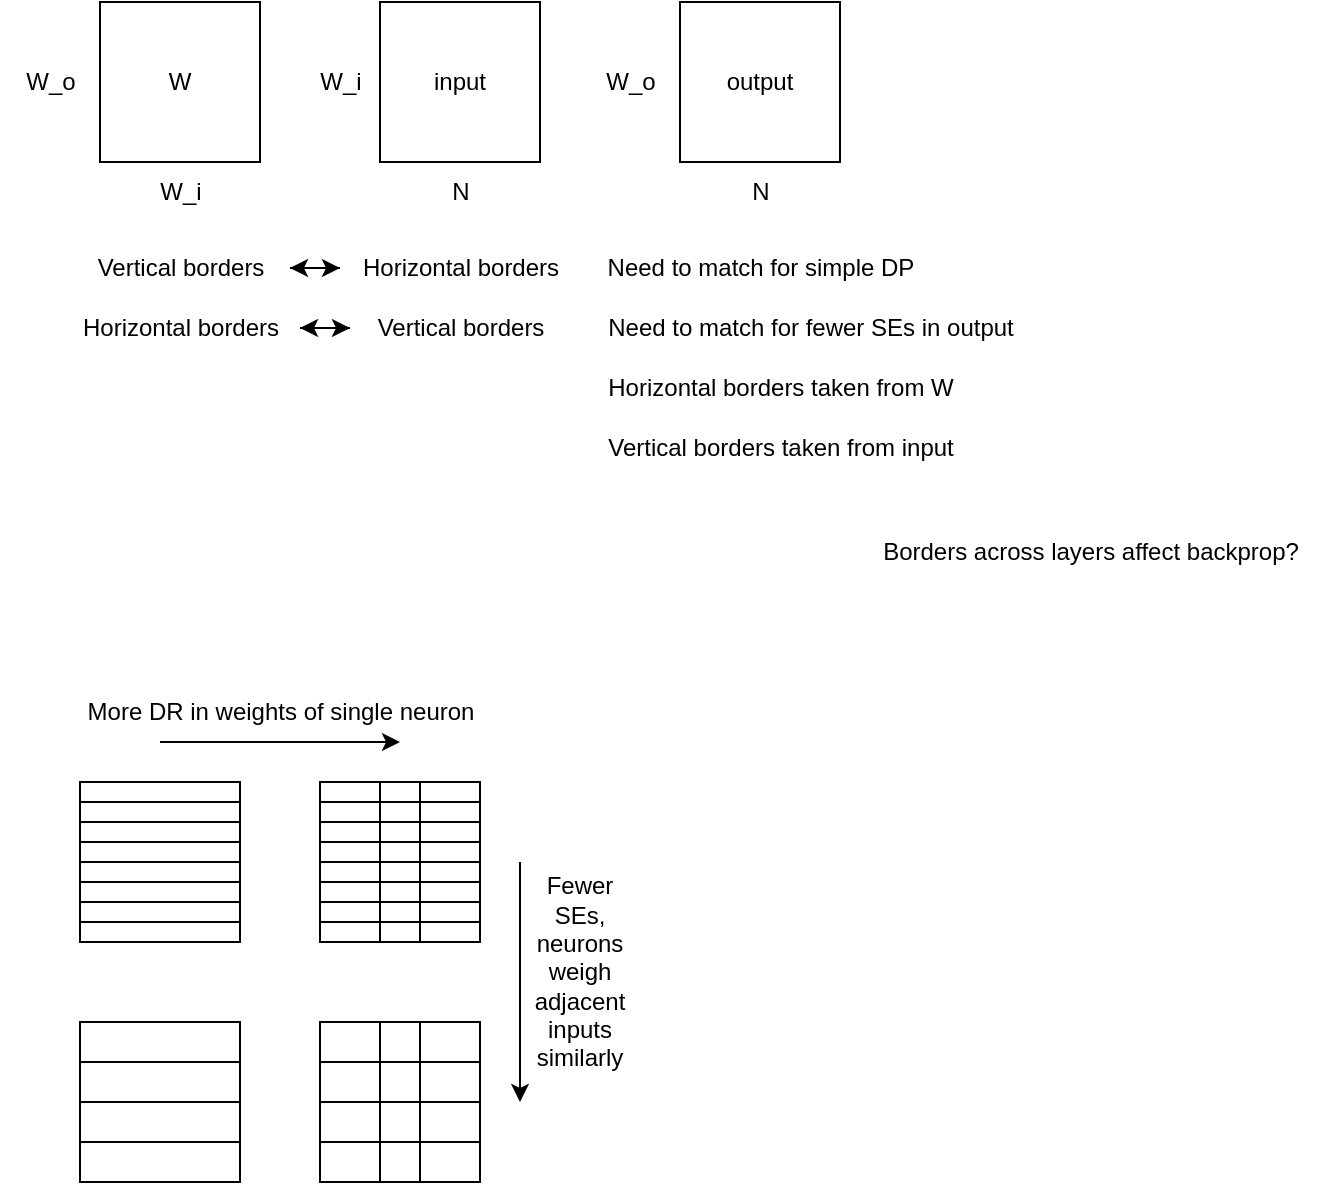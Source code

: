 <mxfile>
    <diagram name="Page-1" id="4QagB6MgCx6mayKKfFFE">
        <mxGraphModel dx="872" dy="520" grid="1" gridSize="10" guides="1" tooltips="1" connect="1" arrows="1" fold="1" page="1" pageScale="1" pageWidth="800" pageHeight="700" math="0" shadow="0">
            <root>
                <mxCell id="0"/>
                <mxCell id="1" parent="0"/>
                <mxCell id="V7shkLl5tG3_jyV3uyV8-2" value="W" style="whiteSpace=wrap;html=1;aspect=fixed;" parent="1" vertex="1">
                    <mxGeometry x="60" y="20" width="80" height="80" as="geometry"/>
                </mxCell>
                <mxCell id="V7shkLl5tG3_jyV3uyV8-3" value="input" style="whiteSpace=wrap;html=1;aspect=fixed;" parent="1" vertex="1">
                    <mxGeometry x="200" y="20" width="80" height="80" as="geometry"/>
                </mxCell>
                <mxCell id="V7shkLl5tG3_jyV3uyV8-4" value="W_i" style="text;html=1;align=center;verticalAlign=middle;resizable=0;points=[];autosize=1;strokeColor=none;fillColor=none;" parent="1" vertex="1">
                    <mxGeometry x="80" y="100" width="40" height="30" as="geometry"/>
                </mxCell>
                <mxCell id="V7shkLl5tG3_jyV3uyV8-5" value="W_o" style="text;html=1;align=center;verticalAlign=middle;resizable=0;points=[];autosize=1;strokeColor=none;fillColor=none;" parent="1" vertex="1">
                    <mxGeometry x="10" y="45" width="50" height="30" as="geometry"/>
                </mxCell>
                <mxCell id="V7shkLl5tG3_jyV3uyV8-6" value="W_i" style="text;html=1;align=center;verticalAlign=middle;resizable=0;points=[];autosize=1;strokeColor=none;fillColor=none;" parent="1" vertex="1">
                    <mxGeometry x="160" y="45" width="40" height="30" as="geometry"/>
                </mxCell>
                <mxCell id="V7shkLl5tG3_jyV3uyV8-7" value="N" style="text;html=1;align=center;verticalAlign=middle;resizable=0;points=[];autosize=1;strokeColor=none;fillColor=none;" parent="1" vertex="1">
                    <mxGeometry x="225" y="100" width="30" height="30" as="geometry"/>
                </mxCell>
                <mxCell id="V7shkLl5tG3_jyV3uyV8-14" style="edgeStyle=orthogonalEdgeStyle;rounded=0;orthogonalLoop=1;jettySize=auto;html=1;" parent="1" source="V7shkLl5tG3_jyV3uyV8-8" target="V7shkLl5tG3_jyV3uyV8-9" edge="1">
                    <mxGeometry relative="1" as="geometry"/>
                </mxCell>
                <mxCell id="V7shkLl5tG3_jyV3uyV8-8" value="Vertical borders" style="text;html=1;align=center;verticalAlign=middle;resizable=0;points=[];autosize=1;strokeColor=none;fillColor=none;" parent="1" vertex="1">
                    <mxGeometry x="45" y="138" width="110" height="30" as="geometry"/>
                </mxCell>
                <mxCell id="V7shkLl5tG3_jyV3uyV8-15" style="edgeStyle=orthogonalEdgeStyle;rounded=0;orthogonalLoop=1;jettySize=auto;html=1;" parent="1" source="V7shkLl5tG3_jyV3uyV8-9" target="V7shkLl5tG3_jyV3uyV8-8" edge="1">
                    <mxGeometry relative="1" as="geometry"/>
                </mxCell>
                <mxCell id="V7shkLl5tG3_jyV3uyV8-9" value="Horizontal borders" style="text;html=1;align=center;verticalAlign=middle;resizable=0;points=[];autosize=1;strokeColor=none;fillColor=none;" parent="1" vertex="1">
                    <mxGeometry x="180" y="138" width="120" height="30" as="geometry"/>
                </mxCell>
                <mxCell id="V7shkLl5tG3_jyV3uyV8-16" value="Need to match for simple DP" style="text;html=1;align=center;verticalAlign=middle;resizable=0;points=[];autosize=1;strokeColor=none;fillColor=none;" parent="1" vertex="1">
                    <mxGeometry x="300" y="138" width="180" height="30" as="geometry"/>
                </mxCell>
                <mxCell id="V7shkLl5tG3_jyV3uyV8-19" style="edgeStyle=orthogonalEdgeStyle;rounded=0;orthogonalLoop=1;jettySize=auto;html=1;" parent="1" source="V7shkLl5tG3_jyV3uyV8-17" target="V7shkLl5tG3_jyV3uyV8-18" edge="1">
                    <mxGeometry relative="1" as="geometry"/>
                </mxCell>
                <mxCell id="V7shkLl5tG3_jyV3uyV8-17" value="Horizontal borders" style="text;html=1;align=center;verticalAlign=middle;resizable=0;points=[];autosize=1;strokeColor=none;fillColor=none;" parent="1" vertex="1">
                    <mxGeometry x="40" y="168" width="120" height="30" as="geometry"/>
                </mxCell>
                <mxCell id="V7shkLl5tG3_jyV3uyV8-20" style="edgeStyle=orthogonalEdgeStyle;rounded=0;orthogonalLoop=1;jettySize=auto;html=1;" parent="1" source="V7shkLl5tG3_jyV3uyV8-18" target="V7shkLl5tG3_jyV3uyV8-17" edge="1">
                    <mxGeometry relative="1" as="geometry"/>
                </mxCell>
                <mxCell id="V7shkLl5tG3_jyV3uyV8-18" value="Vertical borders" style="text;html=1;align=center;verticalAlign=middle;resizable=0;points=[];autosize=1;strokeColor=none;fillColor=none;" parent="1" vertex="1">
                    <mxGeometry x="185" y="168" width="110" height="30" as="geometry"/>
                </mxCell>
                <mxCell id="V7shkLl5tG3_jyV3uyV8-21" value="Need to match for fewer SEs in output" style="text;html=1;align=center;verticalAlign=middle;resizable=0;points=[];autosize=1;strokeColor=none;fillColor=none;" parent="1" vertex="1">
                    <mxGeometry x="300" y="168" width="230" height="30" as="geometry"/>
                </mxCell>
                <mxCell id="V7shkLl5tG3_jyV3uyV8-22" value="output" style="whiteSpace=wrap;html=1;aspect=fixed;" parent="1" vertex="1">
                    <mxGeometry x="350" y="20" width="80" height="80" as="geometry"/>
                </mxCell>
                <mxCell id="V7shkLl5tG3_jyV3uyV8-23" value="W_o" style="text;html=1;align=center;verticalAlign=middle;resizable=0;points=[];autosize=1;strokeColor=none;fillColor=none;" parent="1" vertex="1">
                    <mxGeometry x="300" y="45" width="50" height="30" as="geometry"/>
                </mxCell>
                <mxCell id="V7shkLl5tG3_jyV3uyV8-24" value="N" style="text;html=1;align=center;verticalAlign=middle;resizable=0;points=[];autosize=1;strokeColor=none;fillColor=none;" parent="1" vertex="1">
                    <mxGeometry x="375" y="100" width="30" height="30" as="geometry"/>
                </mxCell>
                <mxCell id="V7shkLl5tG3_jyV3uyV8-25" value="" style="whiteSpace=wrap;html=1;aspect=fixed;" parent="1" vertex="1">
                    <mxGeometry x="50" y="410" width="80" height="80" as="geometry"/>
                </mxCell>
                <mxCell id="V7shkLl5tG3_jyV3uyV8-26" value="" style="rounded=0;whiteSpace=wrap;html=1;" parent="1" vertex="1">
                    <mxGeometry x="50" y="410" width="80" height="10" as="geometry"/>
                </mxCell>
                <mxCell id="V7shkLl5tG3_jyV3uyV8-27" value="" style="rounded=0;whiteSpace=wrap;html=1;" parent="1" vertex="1">
                    <mxGeometry x="50" y="420" width="80" height="10" as="geometry"/>
                </mxCell>
                <mxCell id="V7shkLl5tG3_jyV3uyV8-28" value="" style="rounded=0;whiteSpace=wrap;html=1;" parent="1" vertex="1">
                    <mxGeometry x="50" y="430" width="80" height="10" as="geometry"/>
                </mxCell>
                <mxCell id="V7shkLl5tG3_jyV3uyV8-29" value="" style="rounded=0;whiteSpace=wrap;html=1;" parent="1" vertex="1">
                    <mxGeometry x="50" y="440" width="80" height="10" as="geometry"/>
                </mxCell>
                <mxCell id="V7shkLl5tG3_jyV3uyV8-30" value="" style="rounded=0;whiteSpace=wrap;html=1;" parent="1" vertex="1">
                    <mxGeometry x="50" y="470" width="80" height="10" as="geometry"/>
                </mxCell>
                <mxCell id="V7shkLl5tG3_jyV3uyV8-31" value="" style="rounded=0;whiteSpace=wrap;html=1;" parent="1" vertex="1">
                    <mxGeometry x="50" y="480" width="80" height="10" as="geometry"/>
                </mxCell>
                <mxCell id="V7shkLl5tG3_jyV3uyV8-32" value="" style="rounded=0;whiteSpace=wrap;html=1;" parent="1" vertex="1">
                    <mxGeometry x="50" y="450" width="80" height="10" as="geometry"/>
                </mxCell>
                <mxCell id="V7shkLl5tG3_jyV3uyV8-33" value="" style="rounded=0;whiteSpace=wrap;html=1;" parent="1" vertex="1">
                    <mxGeometry x="50" y="460" width="80" height="10" as="geometry"/>
                </mxCell>
                <mxCell id="V7shkLl5tG3_jyV3uyV8-34" value="" style="whiteSpace=wrap;html=1;aspect=fixed;" parent="1" vertex="1">
                    <mxGeometry x="170" y="410" width="80" height="80" as="geometry"/>
                </mxCell>
                <mxCell id="V7shkLl5tG3_jyV3uyV8-35" value="" style="rounded=0;whiteSpace=wrap;html=1;" parent="1" vertex="1">
                    <mxGeometry x="170" y="410" width="80" height="10" as="geometry"/>
                </mxCell>
                <mxCell id="V7shkLl5tG3_jyV3uyV8-36" value="" style="rounded=0;whiteSpace=wrap;html=1;" parent="1" vertex="1">
                    <mxGeometry x="170" y="420" width="80" height="10" as="geometry"/>
                </mxCell>
                <mxCell id="V7shkLl5tG3_jyV3uyV8-37" value="" style="rounded=0;whiteSpace=wrap;html=1;" parent="1" vertex="1">
                    <mxGeometry x="170" y="430" width="80" height="10" as="geometry"/>
                </mxCell>
                <mxCell id="V7shkLl5tG3_jyV3uyV8-38" value="" style="rounded=0;whiteSpace=wrap;html=1;" parent="1" vertex="1">
                    <mxGeometry x="170" y="440" width="80" height="10" as="geometry"/>
                </mxCell>
                <mxCell id="V7shkLl5tG3_jyV3uyV8-39" value="" style="rounded=0;whiteSpace=wrap;html=1;" parent="1" vertex="1">
                    <mxGeometry x="170" y="470" width="80" height="10" as="geometry"/>
                </mxCell>
                <mxCell id="V7shkLl5tG3_jyV3uyV8-40" value="" style="rounded=0;whiteSpace=wrap;html=1;" parent="1" vertex="1">
                    <mxGeometry x="170" y="480" width="80" height="10" as="geometry"/>
                </mxCell>
                <mxCell id="V7shkLl5tG3_jyV3uyV8-41" value="" style="rounded=0;whiteSpace=wrap;html=1;" parent="1" vertex="1">
                    <mxGeometry x="170" y="450" width="80" height="10" as="geometry"/>
                </mxCell>
                <mxCell id="V7shkLl5tG3_jyV3uyV8-42" value="" style="rounded=0;whiteSpace=wrap;html=1;" parent="1" vertex="1">
                    <mxGeometry x="170" y="460" width="80" height="10" as="geometry"/>
                </mxCell>
                <mxCell id="V7shkLl5tG3_jyV3uyV8-59" value="" style="group" parent="1" vertex="1" connectable="0">
                    <mxGeometry x="220" y="410" width="30" height="80" as="geometry"/>
                </mxCell>
                <mxCell id="V7shkLl5tG3_jyV3uyV8-51" value="" style="rounded=0;whiteSpace=wrap;html=1;" parent="V7shkLl5tG3_jyV3uyV8-59" vertex="1">
                    <mxGeometry width="30" height="10" as="geometry"/>
                </mxCell>
                <mxCell id="V7shkLl5tG3_jyV3uyV8-52" value="" style="rounded=0;whiteSpace=wrap;html=1;" parent="V7shkLl5tG3_jyV3uyV8-59" vertex="1">
                    <mxGeometry y="10" width="30" height="10" as="geometry"/>
                </mxCell>
                <mxCell id="V7shkLl5tG3_jyV3uyV8-53" value="" style="rounded=0;whiteSpace=wrap;html=1;" parent="V7shkLl5tG3_jyV3uyV8-59" vertex="1">
                    <mxGeometry y="20" width="30" height="10" as="geometry"/>
                </mxCell>
                <mxCell id="V7shkLl5tG3_jyV3uyV8-54" value="" style="rounded=0;whiteSpace=wrap;html=1;" parent="V7shkLl5tG3_jyV3uyV8-59" vertex="1">
                    <mxGeometry y="30" width="30" height="10" as="geometry"/>
                </mxCell>
                <mxCell id="V7shkLl5tG3_jyV3uyV8-55" value="" style="rounded=0;whiteSpace=wrap;html=1;" parent="V7shkLl5tG3_jyV3uyV8-59" vertex="1">
                    <mxGeometry y="60" width="30" height="10" as="geometry"/>
                </mxCell>
                <mxCell id="V7shkLl5tG3_jyV3uyV8-56" value="" style="rounded=0;whiteSpace=wrap;html=1;" parent="V7shkLl5tG3_jyV3uyV8-59" vertex="1">
                    <mxGeometry y="70" width="30" height="10" as="geometry"/>
                </mxCell>
                <mxCell id="V7shkLl5tG3_jyV3uyV8-57" value="" style="rounded=0;whiteSpace=wrap;html=1;" parent="V7shkLl5tG3_jyV3uyV8-59" vertex="1">
                    <mxGeometry y="40" width="30" height="10" as="geometry"/>
                </mxCell>
                <mxCell id="V7shkLl5tG3_jyV3uyV8-58" value="" style="rounded=0;whiteSpace=wrap;html=1;" parent="V7shkLl5tG3_jyV3uyV8-59" vertex="1">
                    <mxGeometry y="50" width="30" height="10" as="geometry"/>
                </mxCell>
                <mxCell id="V7shkLl5tG3_jyV3uyV8-60" value="" style="group" parent="1" vertex="1" connectable="0">
                    <mxGeometry x="170" y="410" width="30" height="80" as="geometry"/>
                </mxCell>
                <mxCell id="V7shkLl5tG3_jyV3uyV8-61" value="" style="rounded=0;whiteSpace=wrap;html=1;" parent="V7shkLl5tG3_jyV3uyV8-60" vertex="1">
                    <mxGeometry width="30" height="10" as="geometry"/>
                </mxCell>
                <mxCell id="V7shkLl5tG3_jyV3uyV8-62" value="" style="rounded=0;whiteSpace=wrap;html=1;" parent="V7shkLl5tG3_jyV3uyV8-60" vertex="1">
                    <mxGeometry y="10" width="30" height="10" as="geometry"/>
                </mxCell>
                <mxCell id="V7shkLl5tG3_jyV3uyV8-63" value="" style="rounded=0;whiteSpace=wrap;html=1;" parent="V7shkLl5tG3_jyV3uyV8-60" vertex="1">
                    <mxGeometry y="20" width="30" height="10" as="geometry"/>
                </mxCell>
                <mxCell id="V7shkLl5tG3_jyV3uyV8-64" value="" style="rounded=0;whiteSpace=wrap;html=1;" parent="V7shkLl5tG3_jyV3uyV8-60" vertex="1">
                    <mxGeometry y="30" width="30" height="10" as="geometry"/>
                </mxCell>
                <mxCell id="V7shkLl5tG3_jyV3uyV8-65" value="" style="rounded=0;whiteSpace=wrap;html=1;" parent="V7shkLl5tG3_jyV3uyV8-60" vertex="1">
                    <mxGeometry y="60" width="30" height="10" as="geometry"/>
                </mxCell>
                <mxCell id="V7shkLl5tG3_jyV3uyV8-66" value="" style="rounded=0;whiteSpace=wrap;html=1;" parent="V7shkLl5tG3_jyV3uyV8-60" vertex="1">
                    <mxGeometry y="70" width="30" height="10" as="geometry"/>
                </mxCell>
                <mxCell id="V7shkLl5tG3_jyV3uyV8-67" value="" style="rounded=0;whiteSpace=wrap;html=1;" parent="V7shkLl5tG3_jyV3uyV8-60" vertex="1">
                    <mxGeometry y="40" width="30" height="10" as="geometry"/>
                </mxCell>
                <mxCell id="V7shkLl5tG3_jyV3uyV8-68" value="" style="rounded=0;whiteSpace=wrap;html=1;" parent="V7shkLl5tG3_jyV3uyV8-60" vertex="1">
                    <mxGeometry y="50" width="30" height="10" as="geometry"/>
                </mxCell>
                <mxCell id="V7shkLl5tG3_jyV3uyV8-69" value="" style="whiteSpace=wrap;html=1;aspect=fixed;" parent="1" vertex="1">
                    <mxGeometry x="170" y="530" width="80" height="80" as="geometry"/>
                </mxCell>
                <mxCell id="V7shkLl5tG3_jyV3uyV8-70" value="" style="rounded=0;whiteSpace=wrap;html=1;" parent="1" vertex="1">
                    <mxGeometry x="170" y="530" width="80" height="10" as="geometry"/>
                </mxCell>
                <mxCell id="V7shkLl5tG3_jyV3uyV8-71" value="" style="rounded=0;whiteSpace=wrap;html=1;" parent="1" vertex="1">
                    <mxGeometry x="170" y="530" width="80" height="20" as="geometry"/>
                </mxCell>
                <mxCell id="V7shkLl5tG3_jyV3uyV8-72" value="" style="rounded=0;whiteSpace=wrap;html=1;" parent="1" vertex="1">
                    <mxGeometry x="170" y="550" width="80" height="20" as="geometry"/>
                </mxCell>
                <mxCell id="V7shkLl5tG3_jyV3uyV8-74" value="" style="rounded=0;whiteSpace=wrap;html=1;" parent="1" vertex="1">
                    <mxGeometry x="170" y="590" width="80" height="20" as="geometry"/>
                </mxCell>
                <mxCell id="V7shkLl5tG3_jyV3uyV8-76" value="" style="rounded=0;whiteSpace=wrap;html=1;" parent="1" vertex="1">
                    <mxGeometry x="170" y="570" width="80" height="20" as="geometry"/>
                </mxCell>
                <mxCell id="V7shkLl5tG3_jyV3uyV8-79" value="" style="rounded=0;whiteSpace=wrap;html=1;" parent="1" vertex="1">
                    <mxGeometry x="220" y="530" width="30" height="20" as="geometry"/>
                </mxCell>
                <mxCell id="V7shkLl5tG3_jyV3uyV8-81" value="" style="rounded=0;whiteSpace=wrap;html=1;" parent="1" vertex="1">
                    <mxGeometry x="220" y="550" width="30" height="20" as="geometry"/>
                </mxCell>
                <mxCell id="V7shkLl5tG3_jyV3uyV8-83" value="" style="rounded=0;whiteSpace=wrap;html=1;" parent="1" vertex="1">
                    <mxGeometry x="220" y="590" width="30" height="20" as="geometry"/>
                </mxCell>
                <mxCell id="V7shkLl5tG3_jyV3uyV8-85" value="" style="rounded=0;whiteSpace=wrap;html=1;" parent="1" vertex="1">
                    <mxGeometry x="220" y="570" width="30" height="20" as="geometry"/>
                </mxCell>
                <mxCell id="V7shkLl5tG3_jyV3uyV8-88" value="" style="rounded=0;whiteSpace=wrap;html=1;" parent="1" vertex="1">
                    <mxGeometry x="170" y="530" width="30" height="20" as="geometry"/>
                </mxCell>
                <mxCell id="V7shkLl5tG3_jyV3uyV8-90" value="" style="rounded=0;whiteSpace=wrap;html=1;" parent="1" vertex="1">
                    <mxGeometry x="170" y="550" width="30" height="20" as="geometry"/>
                </mxCell>
                <mxCell id="V7shkLl5tG3_jyV3uyV8-92" value="" style="rounded=0;whiteSpace=wrap;html=1;" parent="1" vertex="1">
                    <mxGeometry x="170" y="590" width="30" height="20" as="geometry"/>
                </mxCell>
                <mxCell id="V7shkLl5tG3_jyV3uyV8-94" value="" style="rounded=0;whiteSpace=wrap;html=1;" parent="1" vertex="1">
                    <mxGeometry x="170" y="570" width="30" height="20" as="geometry"/>
                </mxCell>
                <mxCell id="V7shkLl5tG3_jyV3uyV8-96" value="" style="whiteSpace=wrap;html=1;aspect=fixed;" parent="1" vertex="1">
                    <mxGeometry x="50" y="530" width="80" height="80" as="geometry"/>
                </mxCell>
                <mxCell id="V7shkLl5tG3_jyV3uyV8-97" value="" style="rounded=0;whiteSpace=wrap;html=1;" parent="1" vertex="1">
                    <mxGeometry x="50" y="530" width="80" height="10" as="geometry"/>
                </mxCell>
                <mxCell id="V7shkLl5tG3_jyV3uyV8-98" value="" style="rounded=0;whiteSpace=wrap;html=1;" parent="1" vertex="1">
                    <mxGeometry x="50" y="530" width="80" height="20" as="geometry"/>
                </mxCell>
                <mxCell id="V7shkLl5tG3_jyV3uyV8-99" value="" style="rounded=0;whiteSpace=wrap;html=1;" parent="1" vertex="1">
                    <mxGeometry x="50" y="550" width="80" height="20" as="geometry"/>
                </mxCell>
                <mxCell id="V7shkLl5tG3_jyV3uyV8-100" value="" style="rounded=0;whiteSpace=wrap;html=1;" parent="1" vertex="1">
                    <mxGeometry x="50" y="590" width="80" height="20" as="geometry"/>
                </mxCell>
                <mxCell id="V7shkLl5tG3_jyV3uyV8-101" value="" style="rounded=0;whiteSpace=wrap;html=1;" parent="1" vertex="1">
                    <mxGeometry x="50" y="570" width="80" height="20" as="geometry"/>
                </mxCell>
                <mxCell id="V7shkLl5tG3_jyV3uyV8-110" value="" style="endArrow=classic;html=1;rounded=0;" parent="1" edge="1">
                    <mxGeometry width="50" height="50" relative="1" as="geometry">
                        <mxPoint x="90" y="390" as="sourcePoint"/>
                        <mxPoint x="210" y="390" as="targetPoint"/>
                    </mxGeometry>
                </mxCell>
                <mxCell id="V7shkLl5tG3_jyV3uyV8-111" value="More DR in weights of single neuron" style="text;html=1;align=center;verticalAlign=middle;resizable=0;points=[];autosize=1;strokeColor=none;fillColor=none;" parent="1" vertex="1">
                    <mxGeometry x="40" y="360" width="220" height="30" as="geometry"/>
                </mxCell>
                <mxCell id="V7shkLl5tG3_jyV3uyV8-112" value="Fewer SEs, neurons weigh adjacent inputs similarly" style="text;html=1;strokeColor=none;fillColor=none;align=center;verticalAlign=middle;whiteSpace=wrap;rounded=0;" parent="1" vertex="1">
                    <mxGeometry x="270" y="490" width="60" height="30" as="geometry"/>
                </mxCell>
                <mxCell id="V7shkLl5tG3_jyV3uyV8-113" value="" style="endArrow=classic;html=1;rounded=0;" parent="1" edge="1">
                    <mxGeometry width="50" height="50" relative="1" as="geometry">
                        <mxPoint x="270" y="450" as="sourcePoint"/>
                        <mxPoint x="270" y="570" as="targetPoint"/>
                    </mxGeometry>
                </mxCell>
                <mxCell id="--o9PuW5I20_hEUtxirR-2" value="Horizontal borders taken from W" style="text;html=1;align=center;verticalAlign=middle;resizable=0;points=[];autosize=1;strokeColor=none;fillColor=none;" parent="1" vertex="1">
                    <mxGeometry x="300" y="198" width="200" height="30" as="geometry"/>
                </mxCell>
                <mxCell id="--o9PuW5I20_hEUtxirR-4" value="Vertical borders taken from input" style="text;html=1;align=center;verticalAlign=middle;resizable=0;points=[];autosize=1;strokeColor=none;fillColor=none;" parent="1" vertex="1">
                    <mxGeometry x="300" y="228" width="200" height="30" as="geometry"/>
                </mxCell>
                <mxCell id="--o9PuW5I20_hEUtxirR-5" value="Borders across layers affect backprop?" style="text;html=1;align=center;verticalAlign=middle;resizable=0;points=[];autosize=1;strokeColor=none;fillColor=none;" parent="1" vertex="1">
                    <mxGeometry x="440" y="280" width="230" height="30" as="geometry"/>
                </mxCell>
            </root>
        </mxGraphModel>
    </diagram>
</mxfile>